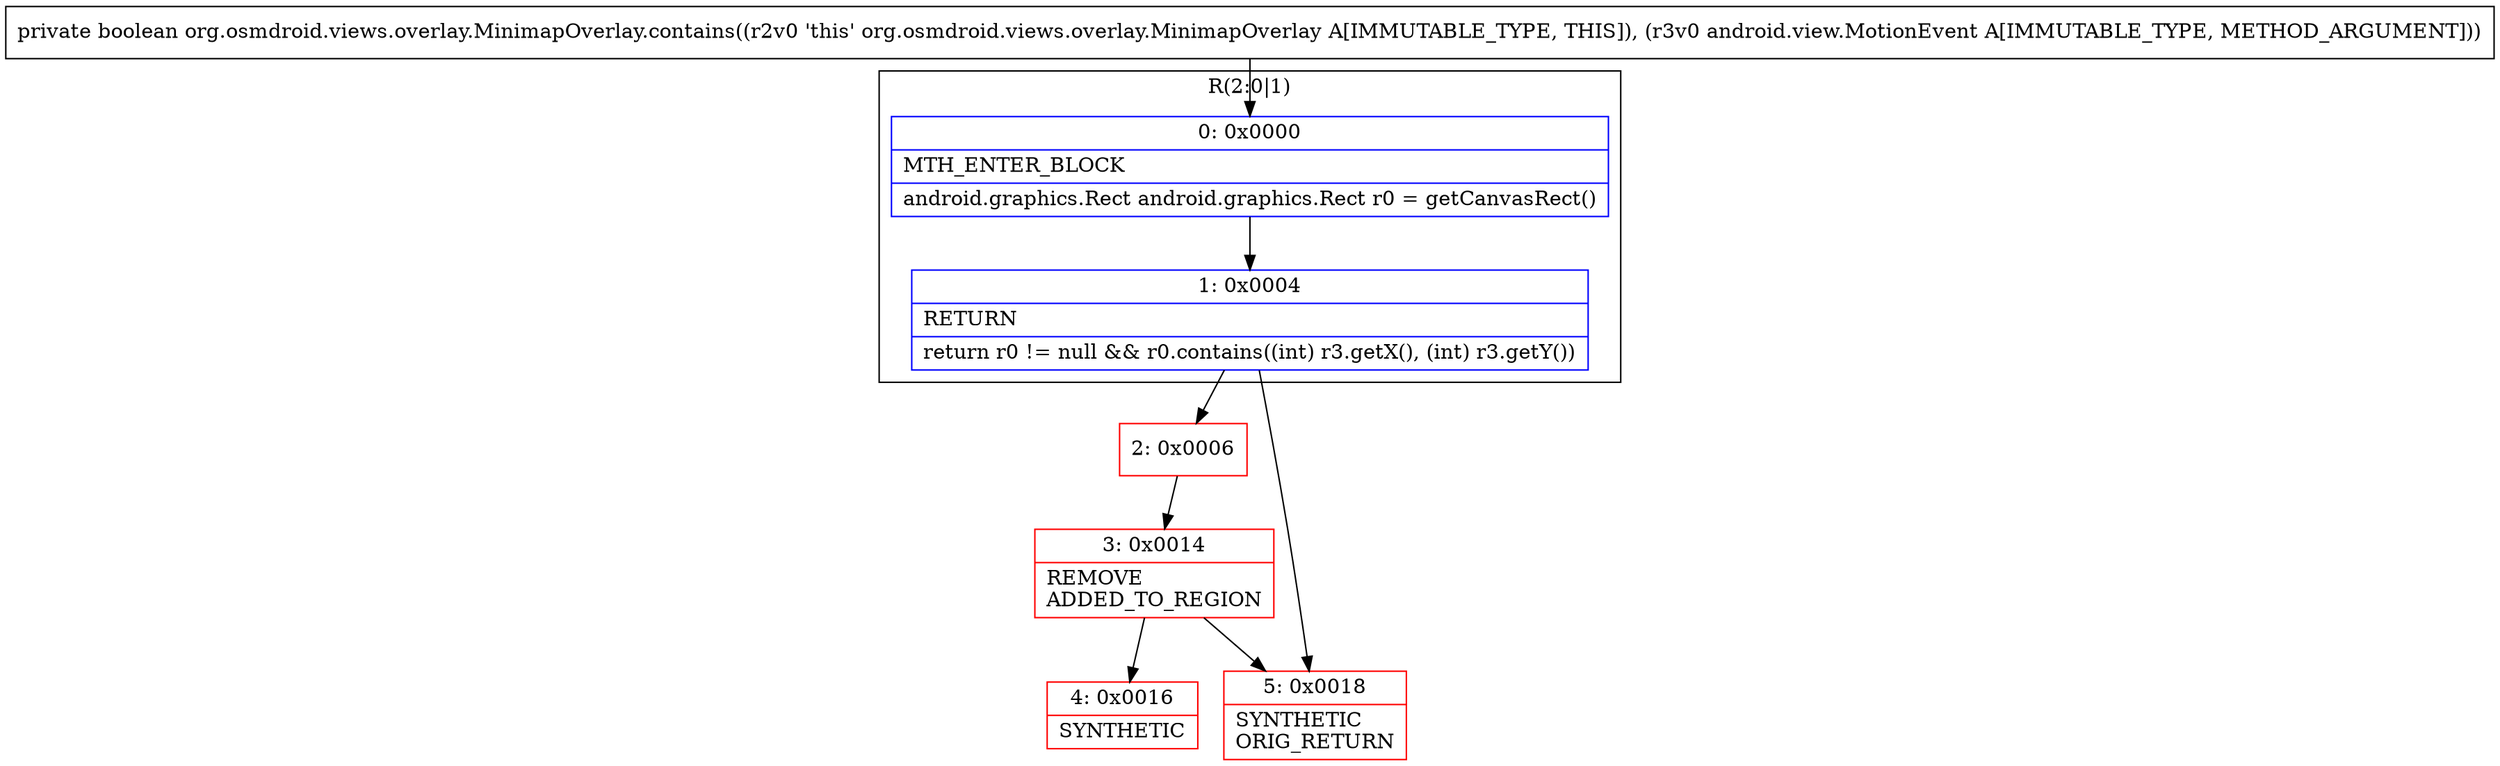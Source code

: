 digraph "CFG fororg.osmdroid.views.overlay.MinimapOverlay.contains(Landroid\/view\/MotionEvent;)Z" {
subgraph cluster_Region_120343050 {
label = "R(2:0|1)";
node [shape=record,color=blue];
Node_0 [shape=record,label="{0\:\ 0x0000|MTH_ENTER_BLOCK\l|android.graphics.Rect android.graphics.Rect r0 = getCanvasRect()\l}"];
Node_1 [shape=record,label="{1\:\ 0x0004|RETURN\l|return r0 != null && r0.contains((int) r3.getX(), (int) r3.getY())\l}"];
}
Node_2 [shape=record,color=red,label="{2\:\ 0x0006}"];
Node_3 [shape=record,color=red,label="{3\:\ 0x0014|REMOVE\lADDED_TO_REGION\l}"];
Node_4 [shape=record,color=red,label="{4\:\ 0x0016|SYNTHETIC\l}"];
Node_5 [shape=record,color=red,label="{5\:\ 0x0018|SYNTHETIC\lORIG_RETURN\l}"];
MethodNode[shape=record,label="{private boolean org.osmdroid.views.overlay.MinimapOverlay.contains((r2v0 'this' org.osmdroid.views.overlay.MinimapOverlay A[IMMUTABLE_TYPE, THIS]), (r3v0 android.view.MotionEvent A[IMMUTABLE_TYPE, METHOD_ARGUMENT])) }"];
MethodNode -> Node_0;
Node_0 -> Node_1;
Node_1 -> Node_2;
Node_1 -> Node_5;
Node_2 -> Node_3;
Node_3 -> Node_4;
Node_3 -> Node_5;
}


